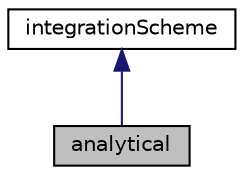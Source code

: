 digraph "analytical"
{
  bgcolor="transparent";
  edge [fontname="Helvetica",fontsize="10",labelfontname="Helvetica",labelfontsize="10"];
  node [fontname="Helvetica",fontsize="10",shape=record];
  Node1 [label="analytical",height=0.2,width=0.4,color="black", fillcolor="grey75", style="filled" fontcolor="black"];
  Node2 -> Node1 [dir="back",color="midnightblue",fontsize="10",style="solid",fontname="Helvetica"];
  Node2 [label="integrationScheme",height=0.2,width=0.4,color="black",URL="$classFoam_1_1integrationScheme.html",tooltip="Base for a set of schemes which integrate simple ODEs which arise from semi-implcit rate expressions..."];
}
